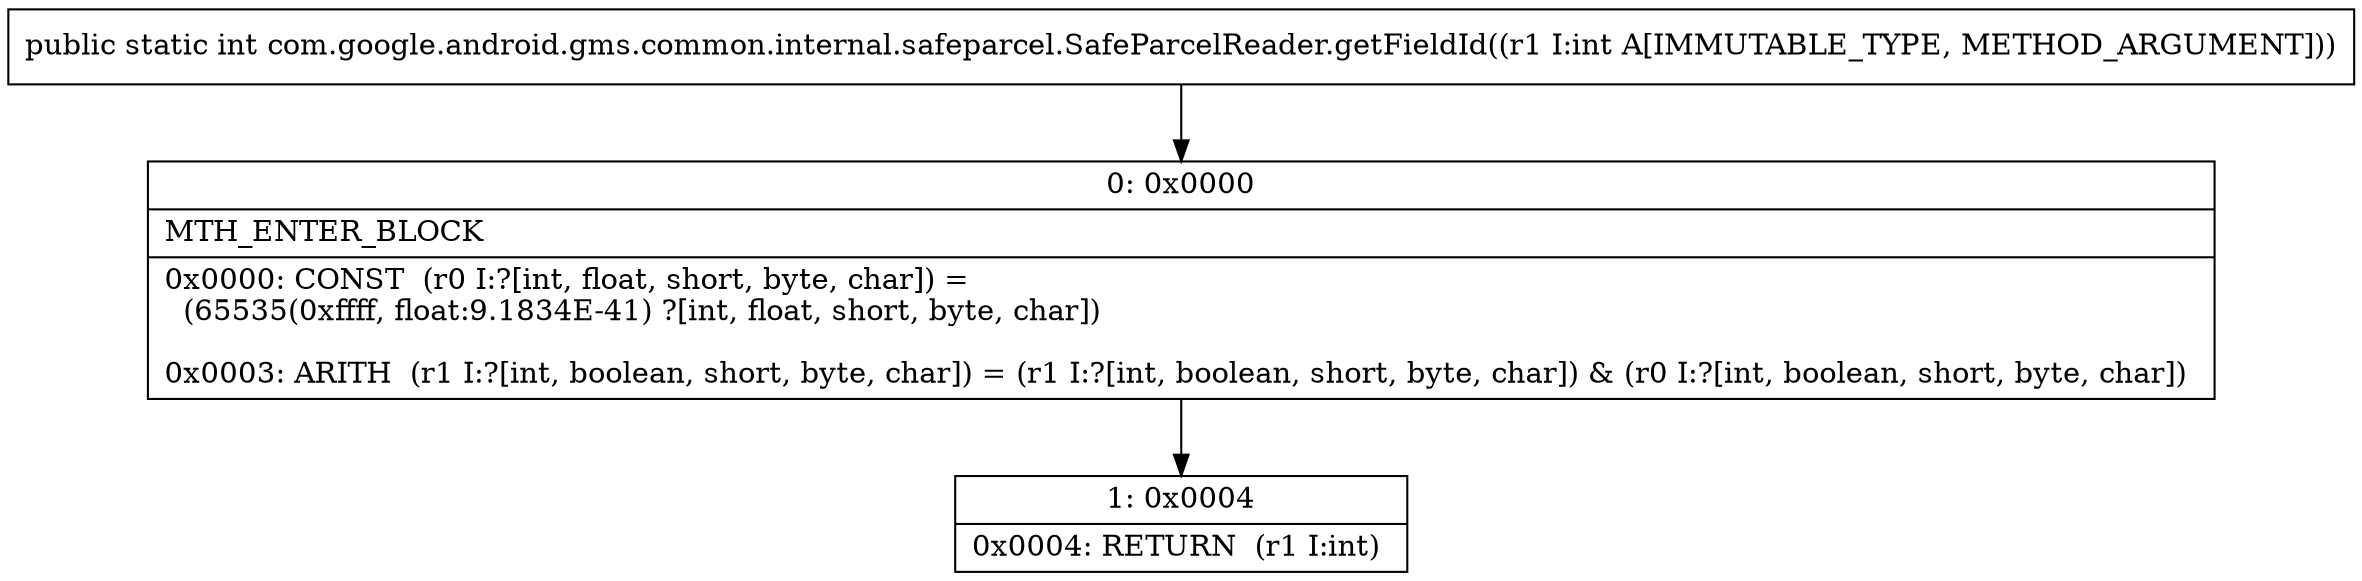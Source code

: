 digraph "CFG forcom.google.android.gms.common.internal.safeparcel.SafeParcelReader.getFieldId(I)I" {
Node_0 [shape=record,label="{0\:\ 0x0000|MTH_ENTER_BLOCK\l|0x0000: CONST  (r0 I:?[int, float, short, byte, char]) = \l  (65535(0xffff, float:9.1834E\-41) ?[int, float, short, byte, char])\l \l0x0003: ARITH  (r1 I:?[int, boolean, short, byte, char]) = (r1 I:?[int, boolean, short, byte, char]) & (r0 I:?[int, boolean, short, byte, char]) \l}"];
Node_1 [shape=record,label="{1\:\ 0x0004|0x0004: RETURN  (r1 I:int) \l}"];
MethodNode[shape=record,label="{public static int com.google.android.gms.common.internal.safeparcel.SafeParcelReader.getFieldId((r1 I:int A[IMMUTABLE_TYPE, METHOD_ARGUMENT])) }"];
MethodNode -> Node_0;
Node_0 -> Node_1;
}

